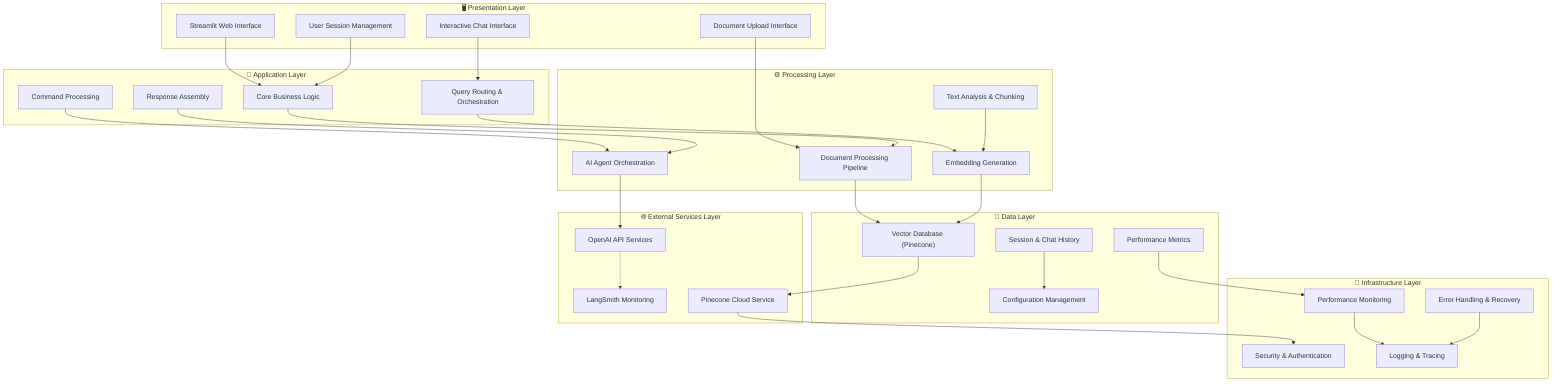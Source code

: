 graph TB
    %% Presentation Layer
    subgraph "🖥️ Presentation Layer"
        WebUI["Streamlit Web Interface"]
        UserSession["User Session Management"]
        FileUpload["Document Upload Interface"]
        ChatInterface["Interactive Chat Interface"]
    end
    
    %% Application Layer
    subgraph "🚀 Application Layer"
        BusinessLogic["Core Business Logic"]
        CommandHandling["Command Processing"]
        QueryRouting["Query Routing & Orchestration"]
        ResponseGeneration["Response Assembly"]
    end
    
    %% Processing Layer
    subgraph "⚙️ Processing Layer"
        DocumentProcessing["Document Processing Pipeline"]
        TextAnalysis["Text Analysis & Chunking"]
        VectorGeneration["Embedding Generation"]
        AIOrchestration["AI Agent Orchestration"]
    end
    
    %% Data Layer
    subgraph "💾 Data Layer"
        VectorStorage["Vector Database (Pinecone)"]
        SessionStorage["Session & Chat History"]
        ConfigurationData["Configuration Management"]
        MetricsStorage["Performance Metrics"]
    end
    
    %% External Services Layer
    subgraph "🌐 External Services Layer"
        OpenAIServices["OpenAI API Services"]
        LangSmithMonitoring["LangSmith Monitoring"]
        VectorDBService["Pinecone Cloud Service"]
    end
    
    %% Infrastructure Layer
    subgraph "🔧 Infrastructure Layer"
        ErrorHandling["Error Handling & Recovery"]
        PerformanceMonitoring["Performance Monitoring"]
        SecurityLayer["Security & Authentication"]
        LoggingSystem["Logging & Tracing"]
    end
    
    %% Layer Connections
    WebUI --> BusinessLogic
    UserSession --> BusinessLogic
    FileUpload --> DocumentProcessing
    ChatInterface --> QueryRouting
    
    BusinessLogic --> DocumentProcessing
    CommandHandling --> AIOrchestration
    QueryRouting --> VectorGeneration
    ResponseGeneration --> AIOrchestration
    
    DocumentProcessing --> VectorStorage
    TextAnalysis --> VectorGeneration
    VectorGeneration --> VectorStorage
    AIOrchestration --> OpenAIServices
    
    VectorStorage --> VectorDBService
    SessionStorage --> ConfigurationData
    MetricsStorage --> PerformanceMonitoring
    
    OpenAIServices -.-> LangSmithMonitoring
    VectorDBService --> SecurityLayer
    PerformanceMonitoring --> LoggingSystem
    ErrorHandling --> LoggingSystem
    
    %% Styling - High Contrast
    classDef ui fill:#1976d2,stroke:#ffffff,stroke-width:3px,color:#ffffff
    classDef processing fill:#7b1fa2,stroke:#ffffff,stroke-width:3px,color:#ffffff
    classDef storage fill:#388e3c,stroke:#ffffff,stroke-width:3px,color:#ffffff
    classDef external fill:#f57c00,stroke:#ffffff,stroke-width:3px,color:#ffffff
    classDef monitoring fill:#c2185b,stroke:#ffffff,stroke-width:3px,color:#ffffff
    
    class UI,Upload,Chat,Session ui
    class FileParser,Chunker,Embeddings,RAGAgent,LangChainAgent,CommandRouter processing
    class SessionManager,LocalStorage,RAGTracer storage
    class Pinecone,OpenAI,LangSmith external
    class Config monitoring